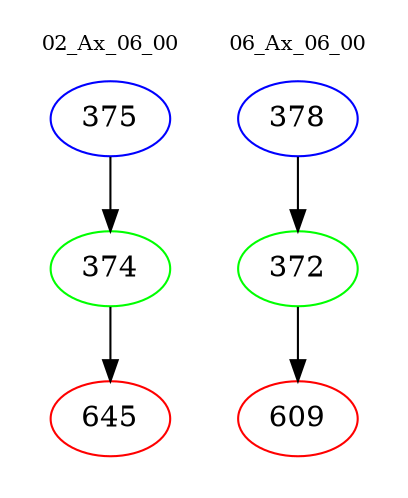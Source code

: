 digraph{
subgraph cluster_0 {
color = white
label = "02_Ax_06_00";
fontsize=10;
T0_375 [label="375", color="blue"]
T0_375 -> T0_374 [color="black"]
T0_374 [label="374", color="green"]
T0_374 -> T0_645 [color="black"]
T0_645 [label="645", color="red"]
}
subgraph cluster_1 {
color = white
label = "06_Ax_06_00";
fontsize=10;
T1_378 [label="378", color="blue"]
T1_378 -> T1_372 [color="black"]
T1_372 [label="372", color="green"]
T1_372 -> T1_609 [color="black"]
T1_609 [label="609", color="red"]
}
}
